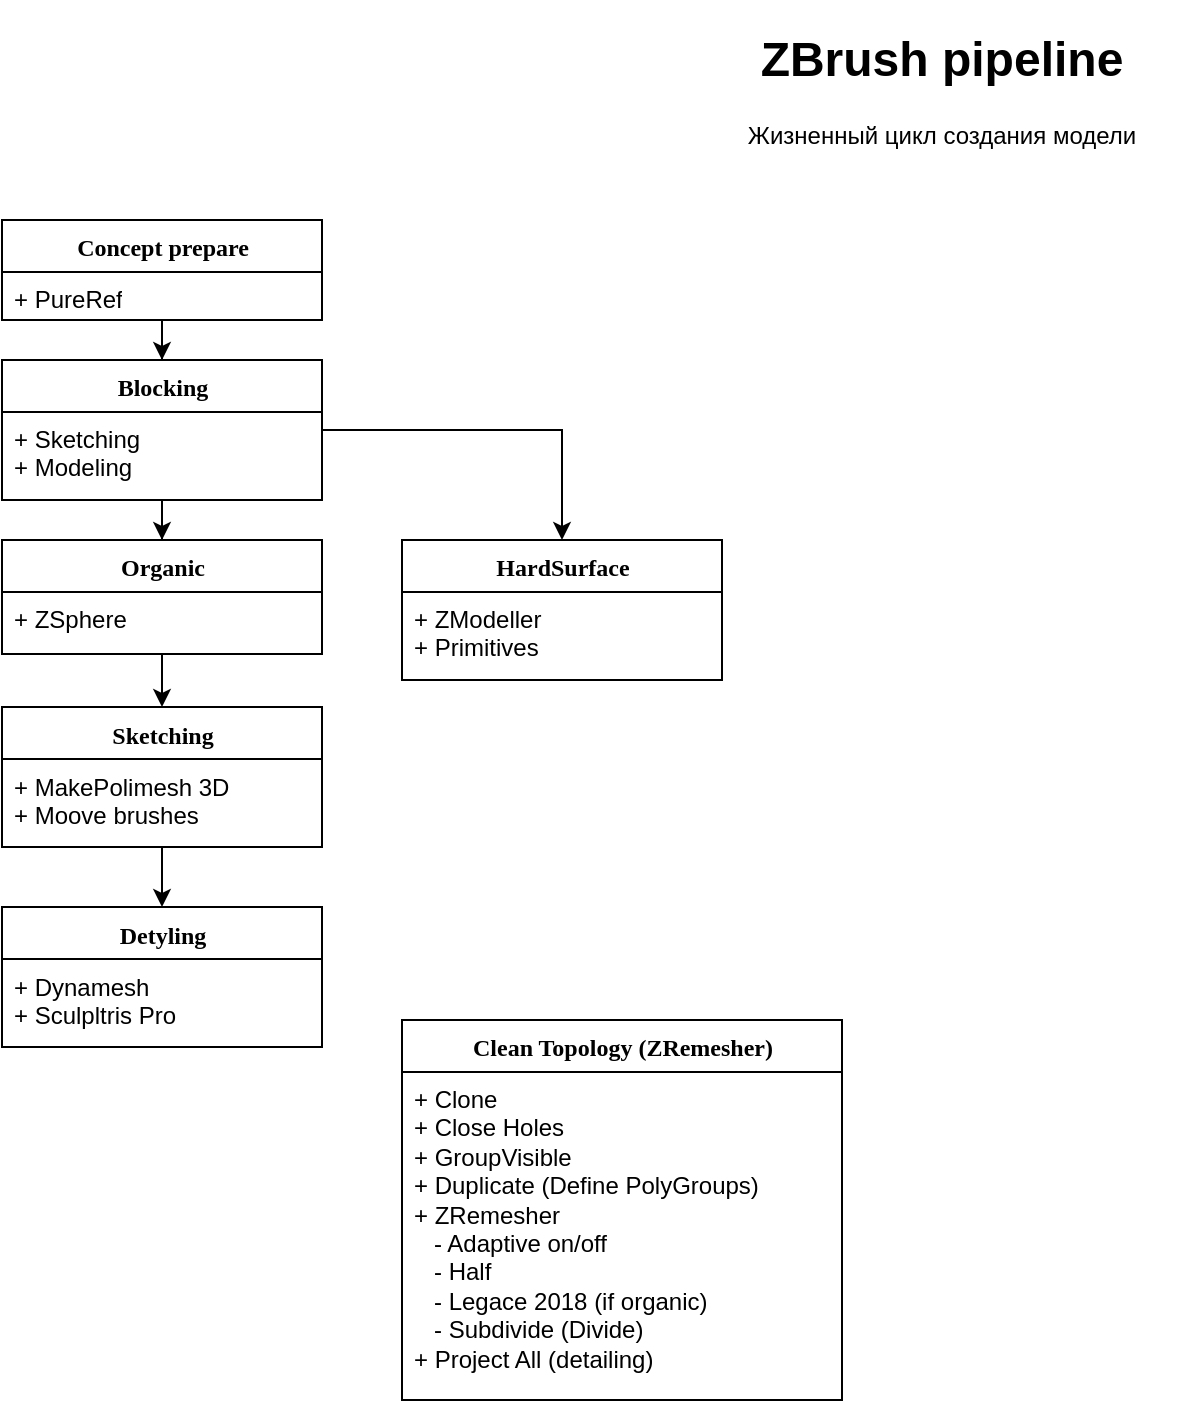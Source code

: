<mxfile version="20.3.6" type="github">
  <diagram name="Page-1" id="9f46799a-70d6-7492-0946-bef42562c5a5">
    <mxGraphModel dx="1988" dy="1162" grid="1" gridSize="10" guides="1" tooltips="1" connect="1" arrows="1" fold="1" page="1" pageScale="1" pageWidth="1100" pageHeight="850" background="none" math="0" shadow="0">
      <root>
        <mxCell id="0" />
        <mxCell id="1" parent="0" />
        <mxCell id="dXm3JYqRQjRcjFEWU0az-16" style="edgeStyle=orthogonalEdgeStyle;rounded=0;orthogonalLoop=1;jettySize=auto;html=1;entryX=0.5;entryY=0;entryDx=0;entryDy=0;" parent="1" source="78961159f06e98e8-17" target="dXm3JYqRQjRcjFEWU0az-12" edge="1">
          <mxGeometry relative="1" as="geometry" />
        </mxCell>
        <mxCell id="dXm3JYqRQjRcjFEWU0az-29" style="edgeStyle=orthogonalEdgeStyle;rounded=0;orthogonalLoop=1;jettySize=auto;html=1;" parent="1" source="78961159f06e98e8-17" target="78961159f06e98e8-30" edge="1">
          <mxGeometry relative="1" as="geometry" />
        </mxCell>
        <mxCell id="78961159f06e98e8-17" value="Blocking" style="swimlane;html=1;fontStyle=1;align=center;verticalAlign=top;childLayout=stackLayout;horizontal=1;startSize=26;horizontalStack=0;resizeParent=1;resizeLast=0;collapsible=1;marginBottom=0;swimlaneFillColor=#ffffff;rounded=0;shadow=0;comic=0;labelBackgroundColor=none;strokeWidth=1;fillColor=none;fontFamily=Verdana;fontSize=12" parent="1" vertex="1">
          <mxGeometry x="80" y="240" width="160" height="70" as="geometry" />
        </mxCell>
        <mxCell id="dXm3JYqRQjRcjFEWU0az-27" value="+ Sketching&lt;br&gt;+ Modeling" style="text;html=1;strokeColor=none;fillColor=none;align=left;verticalAlign=top;spacingLeft=4;spacingRight=4;whiteSpace=wrap;overflow=hidden;rotatable=0;points=[[0,0.5],[1,0.5]];portConstraint=eastwest;" parent="78961159f06e98e8-17" vertex="1">
          <mxGeometry y="26" width="160" height="34" as="geometry" />
        </mxCell>
        <mxCell id="dXm3JYqRQjRcjFEWU0az-30" style="edgeStyle=orthogonalEdgeStyle;rounded=0;orthogonalLoop=1;jettySize=auto;html=1;entryX=0.5;entryY=0;entryDx=0;entryDy=0;" parent="1" source="78961159f06e98e8-30" target="dXm3JYqRQjRcjFEWU0az-17" edge="1">
          <mxGeometry relative="1" as="geometry" />
        </mxCell>
        <mxCell id="78961159f06e98e8-30" value="Organic" style="swimlane;html=1;fontStyle=1;align=center;verticalAlign=top;childLayout=stackLayout;horizontal=1;startSize=26;horizontalStack=0;resizeParent=1;resizeLast=0;collapsible=1;marginBottom=0;swimlaneFillColor=#ffffff;rounded=0;shadow=0;comic=0;labelBackgroundColor=none;strokeWidth=1;fillColor=none;fontFamily=Verdana;fontSize=12" parent="1" vertex="1">
          <mxGeometry x="80" y="330" width="160" height="57" as="geometry">
            <mxRectangle x="430" y="83" width="100" height="30" as="alternateBounds" />
          </mxGeometry>
        </mxCell>
        <mxCell id="78961159f06e98e8-31" value="+ ZSphere" style="text;html=1;strokeColor=none;fillColor=none;align=left;verticalAlign=top;spacingLeft=4;spacingRight=4;whiteSpace=wrap;overflow=hidden;rotatable=0;points=[[0,0.5],[1,0.5]];portConstraint=eastwest;" parent="78961159f06e98e8-30" vertex="1">
          <mxGeometry y="26" width="160" height="26" as="geometry" />
        </mxCell>
        <mxCell id="dXm3JYqRQjRcjFEWU0az-12" value="HardSurface" style="swimlane;html=1;fontStyle=1;align=center;verticalAlign=top;childLayout=stackLayout;horizontal=1;startSize=26;horizontalStack=0;resizeParent=1;resizeLast=0;collapsible=1;marginBottom=0;swimlaneFillColor=#ffffff;rounded=0;shadow=0;comic=0;labelBackgroundColor=none;strokeWidth=1;fillColor=none;fontFamily=Verdana;fontSize=12" parent="1" vertex="1">
          <mxGeometry x="280" y="330" width="160" height="70" as="geometry">
            <mxRectangle x="430" y="83" width="100" height="30" as="alternateBounds" />
          </mxGeometry>
        </mxCell>
        <mxCell id="dXm3JYqRQjRcjFEWU0az-13" value="+ ZModeller&lt;br&gt;+ Primitives" style="text;html=1;strokeColor=none;fillColor=none;align=left;verticalAlign=top;spacingLeft=4;spacingRight=4;whiteSpace=wrap;overflow=hidden;rotatable=0;points=[[0,0.5],[1,0.5]];portConstraint=eastwest;" parent="dXm3JYqRQjRcjFEWU0az-12" vertex="1">
          <mxGeometry y="26" width="160" height="44" as="geometry" />
        </mxCell>
        <mxCell id="dXm3JYqRQjRcjFEWU0az-31" style="edgeStyle=orthogonalEdgeStyle;rounded=0;orthogonalLoop=1;jettySize=auto;html=1;" parent="1" source="dXm3JYqRQjRcjFEWU0az-17" target="dXm3JYqRQjRcjFEWU0az-21" edge="1">
          <mxGeometry relative="1" as="geometry" />
        </mxCell>
        <mxCell id="dXm3JYqRQjRcjFEWU0az-17" value="Sketching" style="swimlane;html=1;fontStyle=1;align=center;verticalAlign=top;childLayout=stackLayout;horizontal=1;startSize=26;horizontalStack=0;resizeParent=1;resizeLast=0;collapsible=1;marginBottom=0;swimlaneFillColor=#ffffff;rounded=0;shadow=0;comic=0;labelBackgroundColor=none;strokeWidth=1;fillColor=none;fontFamily=Verdana;fontSize=12" parent="1" vertex="1">
          <mxGeometry x="80" y="413.5" width="160" height="70" as="geometry">
            <mxRectangle x="430" y="83" width="100" height="30" as="alternateBounds" />
          </mxGeometry>
        </mxCell>
        <mxCell id="dXm3JYqRQjRcjFEWU0az-18" value="+ MakePolimesh 3D&lt;br&gt;+ Moove brushes" style="text;html=1;strokeColor=none;fillColor=none;align=left;verticalAlign=top;spacingLeft=4;spacingRight=4;whiteSpace=wrap;overflow=hidden;rotatable=0;points=[[0,0.5],[1,0.5]];portConstraint=eastwest;" parent="dXm3JYqRQjRcjFEWU0az-17" vertex="1">
          <mxGeometry y="26" width="160" height="44" as="geometry" />
        </mxCell>
        <mxCell id="dXm3JYqRQjRcjFEWU0az-21" value="Detyling" style="swimlane;html=1;fontStyle=1;align=center;verticalAlign=top;childLayout=stackLayout;horizontal=1;startSize=26;horizontalStack=0;resizeParent=1;resizeLast=0;collapsible=1;marginBottom=0;swimlaneFillColor=#ffffff;rounded=0;shadow=0;comic=0;labelBackgroundColor=none;strokeWidth=1;fillColor=none;fontFamily=Verdana;fontSize=12" parent="1" vertex="1">
          <mxGeometry x="80" y="513.5" width="160" height="70" as="geometry">
            <mxRectangle x="430" y="83" width="100" height="30" as="alternateBounds" />
          </mxGeometry>
        </mxCell>
        <mxCell id="dXm3JYqRQjRcjFEWU0az-22" value="+ Dynamesh&lt;br&gt;+ Sculpltris Pro" style="text;html=1;strokeColor=none;fillColor=none;align=left;verticalAlign=top;spacingLeft=4;spacingRight=4;whiteSpace=wrap;overflow=hidden;rotatable=0;points=[[0,0.5],[1,0.5]];portConstraint=eastwest;" parent="dXm3JYqRQjRcjFEWU0az-21" vertex="1">
          <mxGeometry y="26" width="160" height="44" as="geometry" />
        </mxCell>
        <mxCell id="dXm3JYqRQjRcjFEWU0az-23" value="Clean Topology (ZRemesher)" style="swimlane;html=1;fontStyle=1;align=center;verticalAlign=top;childLayout=stackLayout;horizontal=1;startSize=26;horizontalStack=0;resizeParent=1;resizeLast=0;collapsible=1;marginBottom=0;swimlaneFillColor=#ffffff;rounded=0;shadow=0;comic=0;labelBackgroundColor=none;strokeWidth=1;fillColor=none;fontFamily=Verdana;fontSize=12" parent="1" vertex="1">
          <mxGeometry x="280" y="570" width="220" height="190" as="geometry">
            <mxRectangle x="430" y="83" width="100" height="30" as="alternateBounds" />
          </mxGeometry>
        </mxCell>
        <mxCell id="dXm3JYqRQjRcjFEWU0az-24" value="+ Clone&lt;br&gt;+ Close Holes&lt;br&gt;+ GroupVisible&lt;br&gt;+ Duplicate (Define PolyGroups)&lt;br&gt;+ ZRemesher&lt;br&gt;&amp;nbsp; &amp;nbsp;- Adaptive on/off&lt;br&gt;&amp;nbsp; &amp;nbsp;- Half&lt;br&gt;&amp;nbsp; &amp;nbsp;- Legace 2018 (if organic)&lt;br&gt;&amp;nbsp; &amp;nbsp;- Subdivide (Divide)&lt;br&gt;+ Project All (detailing)" style="text;html=1;strokeColor=none;fillColor=none;align=left;verticalAlign=top;spacingLeft=4;spacingRight=4;whiteSpace=wrap;overflow=hidden;rotatable=0;points=[[0,0.5],[1,0.5]];portConstraint=eastwest;" parent="dXm3JYqRQjRcjFEWU0az-23" vertex="1">
          <mxGeometry y="26" width="220" height="154" as="geometry" />
        </mxCell>
        <mxCell id="dXm3JYqRQjRcjFEWU0az-28" style="edgeStyle=orthogonalEdgeStyle;rounded=0;orthogonalLoop=1;jettySize=auto;html=1;" parent="1" source="dXm3JYqRQjRcjFEWU0az-25" target="78961159f06e98e8-17" edge="1">
          <mxGeometry relative="1" as="geometry" />
        </mxCell>
        <mxCell id="dXm3JYqRQjRcjFEWU0az-25" value="Concept prepare" style="swimlane;html=1;fontStyle=1;align=center;verticalAlign=top;childLayout=stackLayout;horizontal=1;startSize=26;horizontalStack=0;resizeParent=1;resizeLast=0;collapsible=1;marginBottom=0;swimlaneFillColor=#ffffff;rounded=0;shadow=0;comic=0;labelBackgroundColor=none;strokeWidth=1;fillColor=none;fontFamily=Verdana;fontSize=12" parent="1" vertex="1">
          <mxGeometry x="80" y="170" width="160" height="50" as="geometry" />
        </mxCell>
        <mxCell id="dXm3JYqRQjRcjFEWU0az-26" value="+ PureRef" style="text;html=1;strokeColor=none;fillColor=none;align=left;verticalAlign=top;spacingLeft=4;spacingRight=4;whiteSpace=wrap;overflow=hidden;rotatable=0;points=[[0,0.5],[1,0.5]];portConstraint=eastwest;" parent="dXm3JYqRQjRcjFEWU0az-25" vertex="1">
          <mxGeometry y="26" width="160" height="24" as="geometry" />
        </mxCell>
        <mxCell id="gzl1usw6hAH2aUQr8MO9-1" value="&lt;h1&gt;ZBrush pipeline&lt;/h1&gt;&lt;p&gt;Жизненный цикл создания модели&lt;/p&gt;" style="text;html=1;strokeColor=none;fillColor=none;spacing=5;spacingTop=-20;whiteSpace=wrap;overflow=hidden;rounded=0;align=center;" vertex="1" parent="1">
          <mxGeometry x="420" y="70" width="260" height="90" as="geometry" />
        </mxCell>
      </root>
    </mxGraphModel>
  </diagram>
</mxfile>
